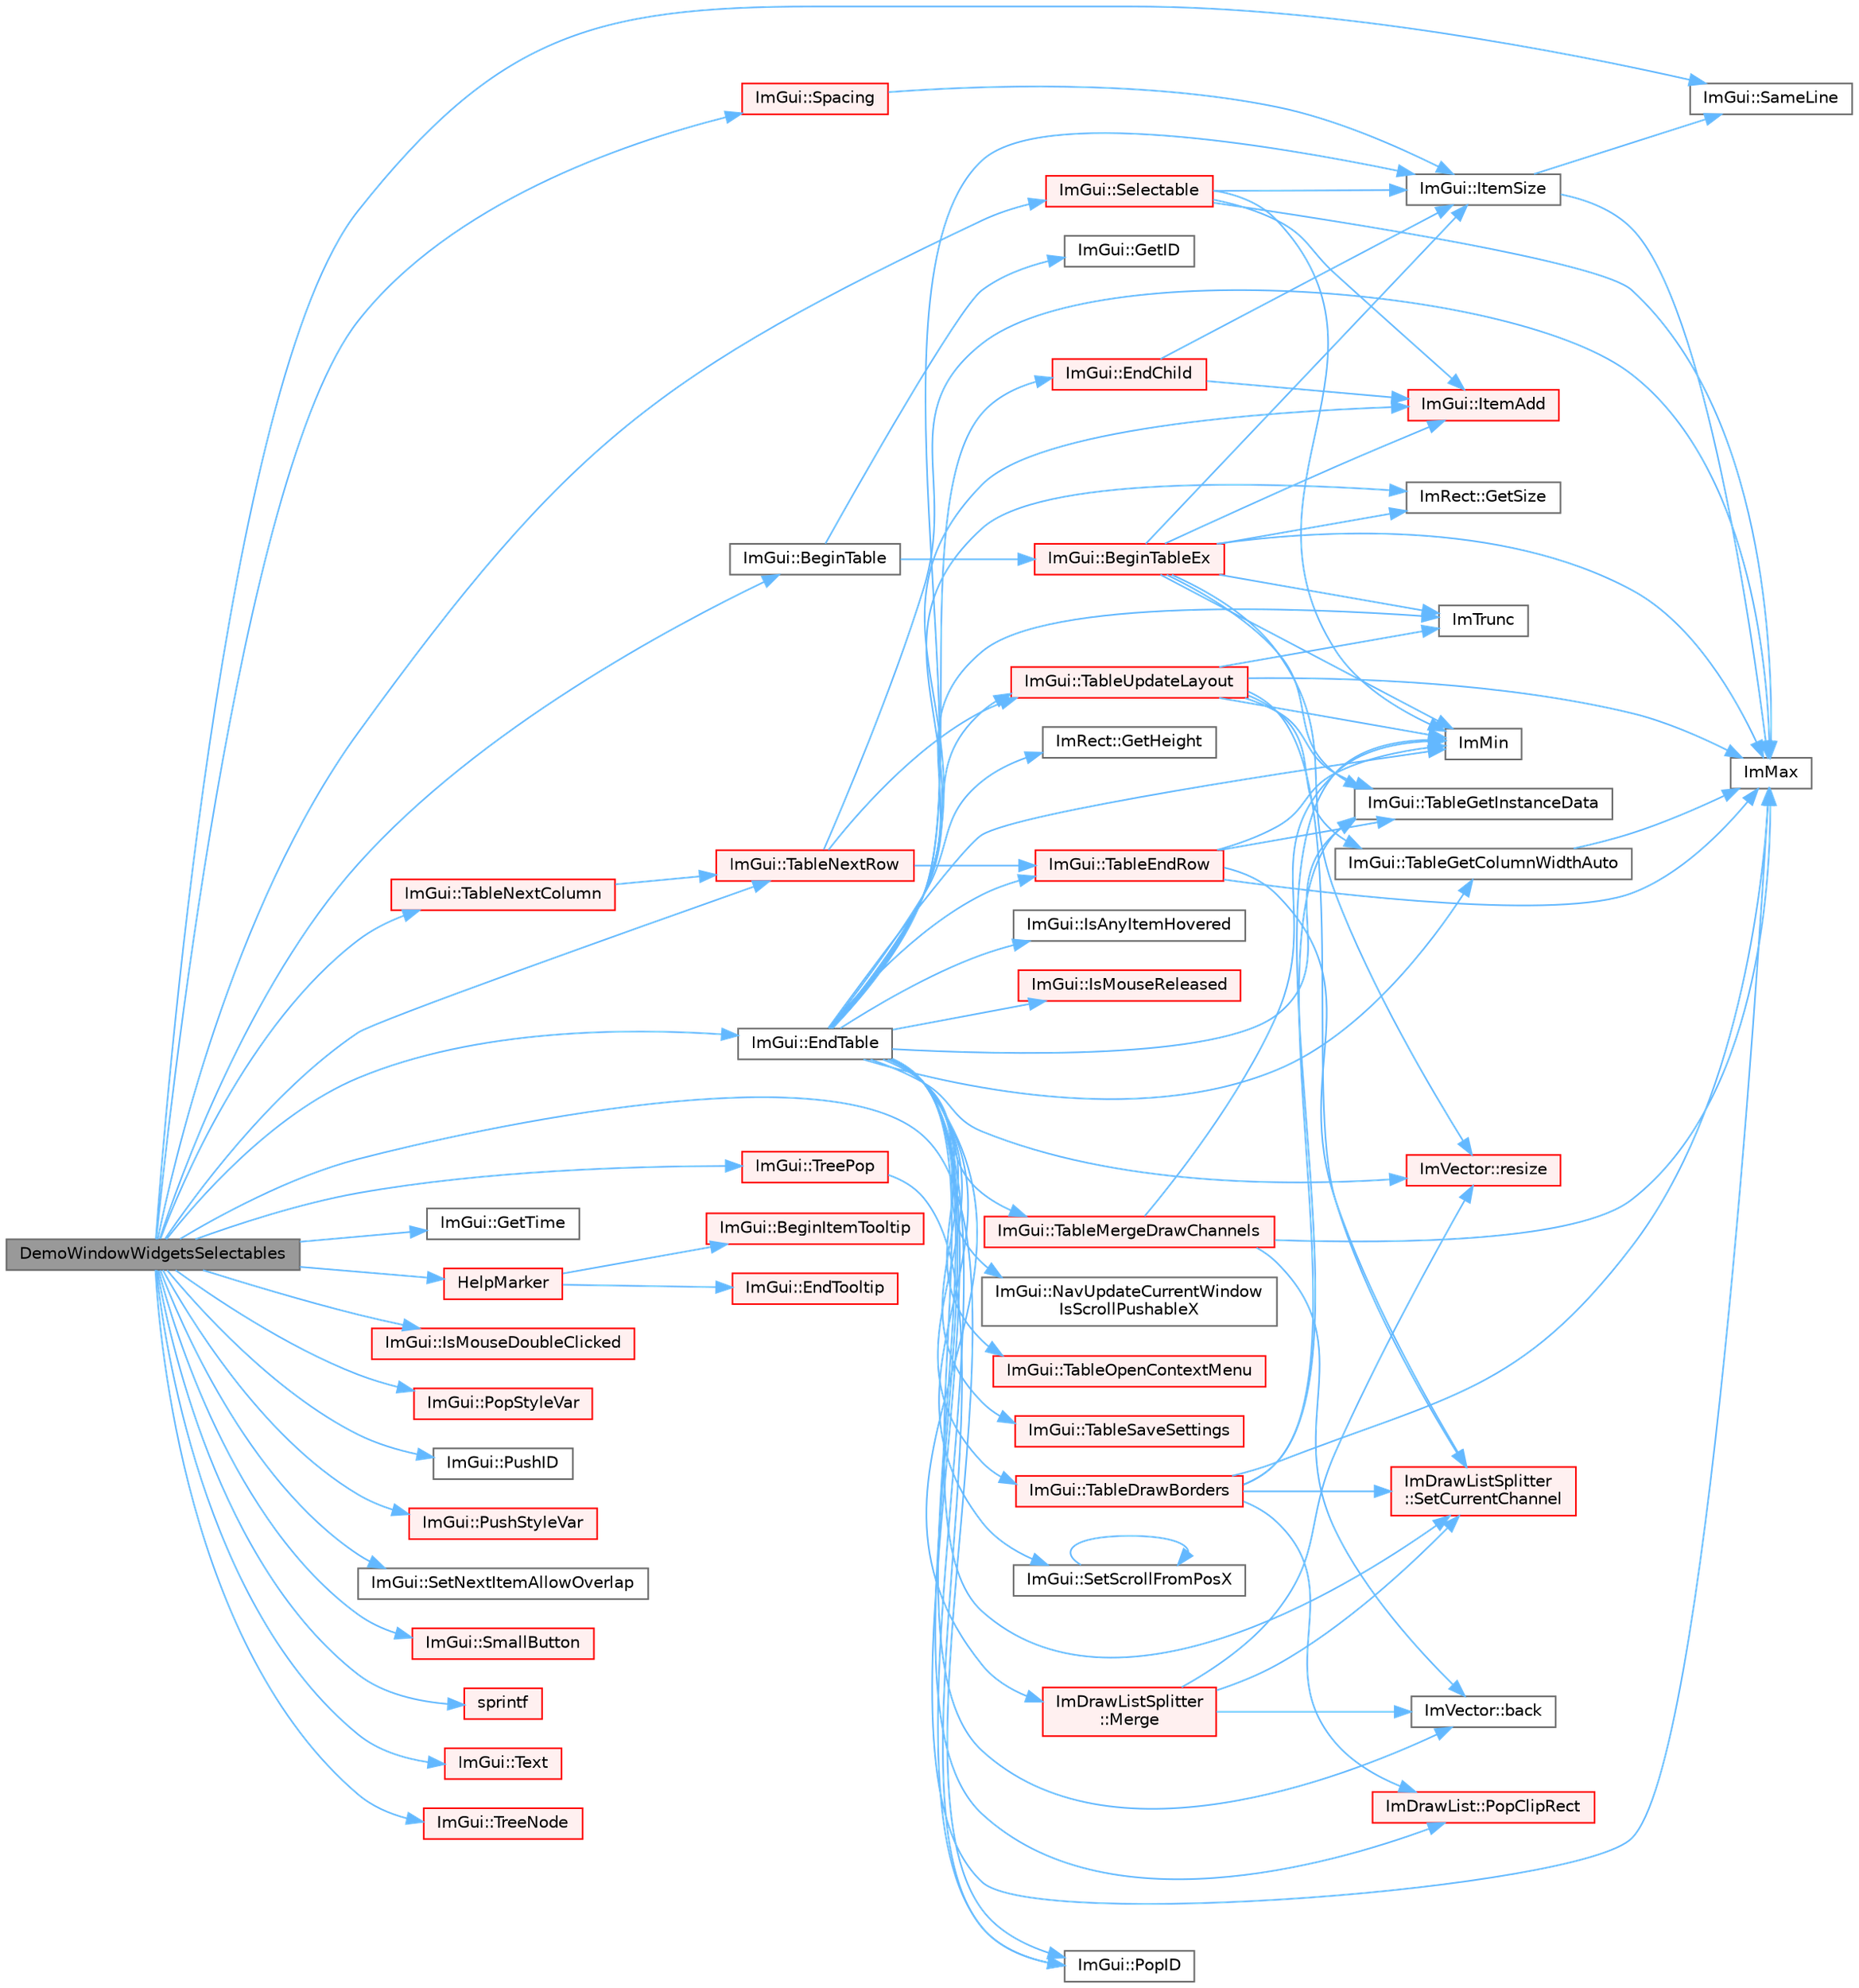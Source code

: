 digraph "DemoWindowWidgetsSelectables"
{
 // LATEX_PDF_SIZE
  bgcolor="transparent";
  edge [fontname=Helvetica,fontsize=10,labelfontname=Helvetica,labelfontsize=10];
  node [fontname=Helvetica,fontsize=10,shape=box,height=0.2,width=0.4];
  rankdir="LR";
  Node1 [id="Node000001",label="DemoWindowWidgetsSelectables",height=0.2,width=0.4,color="gray40", fillcolor="grey60", style="filled", fontcolor="black",tooltip=" "];
  Node1 -> Node2 [id="edge1_Node000001_Node000002",color="steelblue1",style="solid",tooltip=" "];
  Node2 [id="Node000002",label="ImGui::BeginTable",height=0.2,width=0.4,color="grey40", fillcolor="white", style="filled",URL="$namespace_im_gui.html#a7ab019bafef9850ab97375a6b52670d3",tooltip=" "];
  Node2 -> Node3 [id="edge2_Node000002_Node000003",color="steelblue1",style="solid",tooltip=" "];
  Node3 [id="Node000003",label="ImGui::BeginTableEx",height=0.2,width=0.4,color="red", fillcolor="#FFF0F0", style="filled",URL="$namespace_im_gui.html#a28046a30716afeb7738a82a5b19044ca",tooltip=" "];
  Node3 -> Node173 [id="edge3_Node000003_Node000173",color="steelblue1",style="solid",tooltip=" "];
  Node173 [id="Node000173",label="ImRect::GetSize",height=0.2,width=0.4,color="grey40", fillcolor="white", style="filled",URL="$struct_im_rect.html#ae459d9c50003058cfb34519a571aaf33",tooltip=" "];
  Node3 -> Node8 [id="edge4_Node000003_Node000008",color="steelblue1",style="solid",tooltip=" "];
  Node8 [id="Node000008",label="ImMax",height=0.2,width=0.4,color="grey40", fillcolor="white", style="filled",URL="$imgui__internal_8h.html#a7667efd95147d0422f140917c71a9226",tooltip=" "];
  Node3 -> Node9 [id="edge5_Node000003_Node000009",color="steelblue1",style="solid",tooltip=" "];
  Node9 [id="Node000009",label="ImMin",height=0.2,width=0.4,color="grey40", fillcolor="white", style="filled",URL="$imgui__internal_8h.html#a7f9d7828066a9d61b5630adcdf4655d3",tooltip=" "];
  Node3 -> Node100 [id="edge6_Node000003_Node000100",color="steelblue1",style="solid",tooltip=" "];
  Node100 [id="Node000100",label="ImTrunc",height=0.2,width=0.4,color="grey40", fillcolor="white", style="filled",URL="$imgui__internal_8h.html#a34870cae27ccd450c17ec3d3910b2da4",tooltip=" "];
  Node3 -> Node113 [id="edge7_Node000003_Node000113",color="steelblue1",style="solid",tooltip=" "];
  Node113 [id="Node000113",label="ImGui::ItemAdd",height=0.2,width=0.4,color="red", fillcolor="#FFF0F0", style="filled",URL="$namespace_im_gui.html#a0c2ccafc8d403c02a6590ac21157b9ac",tooltip=" "];
  Node3 -> Node174 [id="edge8_Node000003_Node000174",color="steelblue1",style="solid",tooltip=" "];
  Node174 [id="Node000174",label="ImGui::ItemSize",height=0.2,width=0.4,color="grey40", fillcolor="white", style="filled",URL="$namespace_im_gui.html#a4b5818a652d943ea54e0cec9fb3943d7",tooltip=" "];
  Node174 -> Node8 [id="edge9_Node000174_Node000008",color="steelblue1",style="solid",tooltip=" "];
  Node174 -> Node175 [id="edge10_Node000174_Node000175",color="steelblue1",style="solid",tooltip=" "];
  Node175 [id="Node000175",label="ImGui::SameLine",height=0.2,width=0.4,color="grey40", fillcolor="white", style="filled",URL="$namespace_im_gui.html#addd433eb3aae59119e341e80db474f66",tooltip=" "];
  Node3 -> Node108 [id="edge11_Node000003_Node000108",color="steelblue1",style="solid",tooltip=" "];
  Node108 [id="Node000108",label="ImVector::resize",height=0.2,width=0.4,color="red", fillcolor="#FFF0F0", style="filled",URL="$struct_im_vector.html#ac371dd62e56ae486b1a5038cf07eee56",tooltip=" "];
  Node3 -> Node309 [id="edge12_Node000003_Node000309",color="steelblue1",style="solid",tooltip=" "];
  Node309 [id="Node000309",label="ImGui::TableGetInstanceData",height=0.2,width=0.4,color="grey40", fillcolor="white", style="filled",URL="$namespace_im_gui.html#aaf5b122b1f088db308b44508c240b05f",tooltip=" "];
  Node2 -> Node546 [id="edge13_Node000002_Node000546",color="steelblue1",style="solid",tooltip=" "];
  Node546 [id="Node000546",label="ImGui::GetID",height=0.2,width=0.4,color="grey40", fillcolor="white", style="filled",URL="$namespace_im_gui.html#a3329b04bd4235e90ad9deb00ffb38ae4",tooltip=" "];
  Node1 -> Node299 [id="edge14_Node000001_Node000299",color="steelblue1",style="solid",tooltip=" "];
  Node299 [id="Node000299",label="ImGui::EndTable",height=0.2,width=0.4,color="grey40", fillcolor="white", style="filled",URL="$namespace_im_gui.html#a9c70aaa6464c2e51e6f3342da133ada1",tooltip=" "];
  Node299 -> Node157 [id="edge15_Node000299_Node000157",color="steelblue1",style="solid",tooltip=" "];
  Node157 [id="Node000157",label="ImVector::back",height=0.2,width=0.4,color="grey40", fillcolor="white", style="filled",URL="$struct_im_vector.html#a2d80e87e81b1b01143c8d8be93e6fde1",tooltip=" "];
  Node299 -> Node300 [id="edge16_Node000299_Node000300",color="steelblue1",style="solid",tooltip=" "];
  Node300 [id="Node000300",label="ImGui::EndChild",height=0.2,width=0.4,color="red", fillcolor="#FFF0F0", style="filled",URL="$namespace_im_gui.html#af8de559a88c1442d6df8c1b04c86e997",tooltip=" "];
  Node300 -> Node113 [id="edge17_Node000300_Node000113",color="steelblue1",style="solid",tooltip=" "];
  Node300 -> Node174 [id="edge18_Node000300_Node000174",color="steelblue1",style="solid",tooltip=" "];
  Node299 -> Node16 [id="edge19_Node000299_Node000016",color="steelblue1",style="solid",tooltip=" "];
  Node16 [id="Node000016",label="ImRect::GetHeight",height=0.2,width=0.4,color="grey40", fillcolor="white", style="filled",URL="$struct_im_rect.html#a748d8ae9cb26508951ec6e2f2df0625b",tooltip=" "];
  Node299 -> Node173 [id="edge20_Node000299_Node000173",color="steelblue1",style="solid",tooltip=" "];
  Node299 -> Node8 [id="edge21_Node000299_Node000008",color="steelblue1",style="solid",tooltip=" "];
  Node299 -> Node9 [id="edge22_Node000299_Node000009",color="steelblue1",style="solid",tooltip=" "];
  Node299 -> Node100 [id="edge23_Node000299_Node000100",color="steelblue1",style="solid",tooltip=" "];
  Node299 -> Node304 [id="edge24_Node000299_Node000304",color="steelblue1",style="solid",tooltip=" "];
  Node304 [id="Node000304",label="ImGui::IsAnyItemHovered",height=0.2,width=0.4,color="grey40", fillcolor="white", style="filled",URL="$namespace_im_gui.html#a0512146617bb55e24ebcfbe3ce6553d5",tooltip=" "];
  Node299 -> Node197 [id="edge25_Node000299_Node000197",color="steelblue1",style="solid",tooltip=" "];
  Node197 [id="Node000197",label="ImGui::IsMouseReleased",height=0.2,width=0.4,color="red", fillcolor="#FFF0F0", style="filled",URL="$namespace_im_gui.html#ae53a0c1818d2804e3b1331f0c1777434",tooltip=" "];
  Node299 -> Node113 [id="edge26_Node000299_Node000113",color="steelblue1",style="solid",tooltip=" "];
  Node299 -> Node174 [id="edge27_Node000299_Node000174",color="steelblue1",style="solid",tooltip=" "];
  Node299 -> Node155 [id="edge28_Node000299_Node000155",color="steelblue1",style="solid",tooltip=" "];
  Node155 [id="Node000155",label="ImDrawListSplitter\l::Merge",height=0.2,width=0.4,color="red", fillcolor="#FFF0F0", style="filled",URL="$struct_im_draw_list_splitter.html#af3fc4bad2abca9e481d476d1877ba5be",tooltip=" "];
  Node155 -> Node157 [id="edge29_Node000155_Node000157",color="steelblue1",style="solid",tooltip=" "];
  Node155 -> Node108 [id="edge30_Node000155_Node000108",color="steelblue1",style="solid",tooltip=" "];
  Node155 -> Node109 [id="edge31_Node000155_Node000109",color="steelblue1",style="solid",tooltip=" "];
  Node109 [id="Node000109",label="ImDrawListSplitter\l::SetCurrentChannel",height=0.2,width=0.4,color="red", fillcolor="#FFF0F0", style="filled",URL="$struct_im_draw_list_splitter.html#ad3797b0755caa07f3d69a9e3566eb0e5",tooltip=" "];
  Node299 -> Node160 [id="edge32_Node000299_Node000160",color="steelblue1",style="solid",tooltip=" "];
  Node160 [id="Node000160",label="ImGui::NavUpdateCurrentWindow\lIsScrollPushableX",height=0.2,width=0.4,color="grey40", fillcolor="white", style="filled",URL="$namespace_im_gui.html#a5c0c081852a520c006a0b084d0e8b0cb",tooltip=" "];
  Node299 -> Node305 [id="edge33_Node000299_Node000305",color="steelblue1",style="solid",tooltip=" "];
  Node305 [id="Node000305",label="ImDrawList::PopClipRect",height=0.2,width=0.4,color="red", fillcolor="#FFF0F0", style="filled",URL="$struct_im_draw_list.html#a44f40c59ca755f559020f5a7fa81103a",tooltip=" "];
  Node299 -> Node98 [id="edge34_Node000299_Node000098",color="steelblue1",style="solid",tooltip=" "];
  Node98 [id="Node000098",label="ImGui::PopID",height=0.2,width=0.4,color="grey40", fillcolor="white", style="filled",URL="$namespace_im_gui.html#aba0b2d8f890a5d435ae43d0c4a2d4dd1",tooltip=" "];
  Node299 -> Node108 [id="edge35_Node000299_Node000108",color="steelblue1",style="solid",tooltip=" "];
  Node299 -> Node109 [id="edge36_Node000299_Node000109",color="steelblue1",style="solid",tooltip=" "];
  Node299 -> Node306 [id="edge37_Node000299_Node000306",color="steelblue1",style="solid",tooltip=" "];
  Node306 [id="Node000306",label="ImGui::SetScrollFromPosX",height=0.2,width=0.4,color="grey40", fillcolor="white", style="filled",URL="$namespace_im_gui.html#ad244660a2f3f2999f645feb9fbdfe0ec",tooltip=" "];
  Node306 -> Node306 [id="edge38_Node000306_Node000306",color="steelblue1",style="solid",tooltip=" "];
  Node299 -> Node307 [id="edge39_Node000299_Node000307",color="steelblue1",style="solid",tooltip=" "];
  Node307 [id="Node000307",label="ImGui::TableDrawBorders",height=0.2,width=0.4,color="red", fillcolor="#FFF0F0", style="filled",URL="$namespace_im_gui.html#a506d5b52f032c72503c4e87535a3d04d",tooltip=" "];
  Node307 -> Node8 [id="edge40_Node000307_Node000008",color="steelblue1",style="solid",tooltip=" "];
  Node307 -> Node9 [id="edge41_Node000307_Node000009",color="steelblue1",style="solid",tooltip=" "];
  Node307 -> Node305 [id="edge42_Node000307_Node000305",color="steelblue1",style="solid",tooltip=" "];
  Node307 -> Node109 [id="edge43_Node000307_Node000109",color="steelblue1",style="solid",tooltip=" "];
  Node307 -> Node309 [id="edge44_Node000307_Node000309",color="steelblue1",style="solid",tooltip=" "];
  Node299 -> Node310 [id="edge45_Node000299_Node000310",color="steelblue1",style="solid",tooltip=" "];
  Node310 [id="Node000310",label="ImGui::TableEndRow",height=0.2,width=0.4,color="red", fillcolor="#FFF0F0", style="filled",URL="$namespace_im_gui.html#a6bc4ce6f7ff9f8268473f5e538a1181f",tooltip=" "];
  Node310 -> Node8 [id="edge46_Node000310_Node000008",color="steelblue1",style="solid",tooltip=" "];
  Node310 -> Node9 [id="edge47_Node000310_Node000009",color="steelblue1",style="solid",tooltip=" "];
  Node310 -> Node109 [id="edge48_Node000310_Node000109",color="steelblue1",style="solid",tooltip=" "];
  Node310 -> Node309 [id="edge49_Node000310_Node000309",color="steelblue1",style="solid",tooltip=" "];
  Node299 -> Node313 [id="edge50_Node000299_Node000313",color="steelblue1",style="solid",tooltip=" "];
  Node313 [id="Node000313",label="ImGui::TableGetColumnWidthAuto",height=0.2,width=0.4,color="grey40", fillcolor="white", style="filled",URL="$namespace_im_gui.html#adb37a5d79b71507de590924cd53e1e62",tooltip=" "];
  Node313 -> Node8 [id="edge51_Node000313_Node000008",color="steelblue1",style="solid",tooltip=" "];
  Node299 -> Node309 [id="edge52_Node000299_Node000309",color="steelblue1",style="solid",tooltip=" "];
  Node299 -> Node314 [id="edge53_Node000299_Node000314",color="steelblue1",style="solid",tooltip=" "];
  Node314 [id="Node000314",label="ImGui::TableMergeDrawChannels",height=0.2,width=0.4,color="red", fillcolor="#FFF0F0", style="filled",URL="$namespace_im_gui.html#a0bf2259f81cd376b6790fe13dea70a22",tooltip=" "];
  Node314 -> Node157 [id="edge54_Node000314_Node000157",color="steelblue1",style="solid",tooltip=" "];
  Node314 -> Node8 [id="edge55_Node000314_Node000008",color="steelblue1",style="solid",tooltip=" "];
  Node314 -> Node9 [id="edge56_Node000314_Node000009",color="steelblue1",style="solid",tooltip=" "];
  Node299 -> Node319 [id="edge57_Node000299_Node000319",color="steelblue1",style="solid",tooltip=" "];
  Node319 [id="Node000319",label="ImGui::TableOpenContextMenu",height=0.2,width=0.4,color="red", fillcolor="#FFF0F0", style="filled",URL="$namespace_im_gui.html#afa05e82c8b5239452806770e5f9efd70",tooltip=" "];
  Node299 -> Node320 [id="edge58_Node000299_Node000320",color="steelblue1",style="solid",tooltip=" "];
  Node320 [id="Node000320",label="ImGui::TableSaveSettings",height=0.2,width=0.4,color="red", fillcolor="#FFF0F0", style="filled",URL="$namespace_im_gui.html#aadf0917c8bc98aaab0bf3c7667b19afe",tooltip=" "];
  Node299 -> Node326 [id="edge59_Node000299_Node000326",color="steelblue1",style="solid",tooltip=" "];
  Node326 [id="Node000326",label="ImGui::TableUpdateLayout",height=0.2,width=0.4,color="red", fillcolor="#FFF0F0", style="filled",URL="$namespace_im_gui.html#a890d76a0ec9efc98765c226884e3e32a",tooltip=" "];
  Node326 -> Node8 [id="edge60_Node000326_Node000008",color="steelblue1",style="solid",tooltip=" "];
  Node326 -> Node9 [id="edge61_Node000326_Node000009",color="steelblue1",style="solid",tooltip=" "];
  Node326 -> Node100 [id="edge62_Node000326_Node000100",color="steelblue1",style="solid",tooltip=" "];
  Node326 -> Node109 [id="edge63_Node000326_Node000109",color="steelblue1",style="solid",tooltip=" "];
  Node326 -> Node313 [id="edge64_Node000326_Node000313",color="steelblue1",style="solid",tooltip=" "];
  Node326 -> Node309 [id="edge65_Node000326_Node000309",color="steelblue1",style="solid",tooltip=" "];
  Node1 -> Node547 [id="edge66_Node000001_Node000547",color="steelblue1",style="solid",tooltip=" "];
  Node547 [id="Node000547",label="ImGui::GetTime",height=0.2,width=0.4,color="grey40", fillcolor="white", style="filled",URL="$namespace_im_gui.html#a3f983cf463367c8fd3a3d5793639dc59",tooltip=" "];
  Node1 -> Node548 [id="edge67_Node000001_Node000548",color="steelblue1",style="solid",tooltip=" "];
  Node548 [id="Node000548",label="HelpMarker",height=0.2,width=0.4,color="red", fillcolor="#FFF0F0", style="filled",URL="$imgui__demo_8cpp.html#ae82388701c37c8cbb88a0304ca0f033b",tooltip=" "];
  Node548 -> Node549 [id="edge68_Node000548_Node000549",color="steelblue1",style="solid",tooltip=" "];
  Node549 [id="Node000549",label="ImGui::BeginItemTooltip",height=0.2,width=0.4,color="red", fillcolor="#FFF0F0", style="filled",URL="$namespace_im_gui.html#a0557ed1d3f89dcb5d25311bf3099ddf5",tooltip=" "];
  Node548 -> Node86 [id="edge69_Node000548_Node000086",color="steelblue1",style="solid",tooltip=" "];
  Node86 [id="Node000086",label="ImGui::EndTooltip",height=0.2,width=0.4,color="red", fillcolor="#FFF0F0", style="filled",URL="$namespace_im_gui.html#ac8d75c160cfdf43d512f773ca133a1c6",tooltip=" "];
  Node1 -> Node351 [id="edge70_Node000001_Node000351",color="steelblue1",style="solid",tooltip=" "];
  Node351 [id="Node000351",label="ImGui::IsMouseDoubleClicked",height=0.2,width=0.4,color="red", fillcolor="#FFF0F0", style="filled",URL="$namespace_im_gui.html#a2cc28f85bd97eecf708ce78c11761fb9",tooltip=" "];
  Node1 -> Node98 [id="edge71_Node000001_Node000098",color="steelblue1",style="solid",tooltip=" "];
  Node1 -> Node254 [id="edge72_Node000001_Node000254",color="steelblue1",style="solid",tooltip=" "];
  Node254 [id="Node000254",label="ImGui::PopStyleVar",height=0.2,width=0.4,color="red", fillcolor="#FFF0F0", style="filled",URL="$namespace_im_gui.html#a14116e57d81e326adef2a702e65781d4",tooltip=" "];
  Node1 -> Node99 [id="edge73_Node000001_Node000099",color="steelblue1",style="solid",tooltip=" "];
  Node99 [id="Node000099",label="ImGui::PushID",height=0.2,width=0.4,color="grey40", fillcolor="white", style="filled",URL="$namespace_im_gui.html#a27a8533605dc5b8cabf161bf7715bbde",tooltip=" "];
  Node1 -> Node522 [id="edge74_Node000001_Node000522",color="steelblue1",style="solid",tooltip=" "];
  Node522 [id="Node000522",label="ImGui::PushStyleVar",height=0.2,width=0.4,color="red", fillcolor="#FFF0F0", style="filled",URL="$namespace_im_gui.html#aab3f43009094462cf2a5eb554785949b",tooltip=" "];
  Node1 -> Node175 [id="edge75_Node000001_Node000175",color="steelblue1",style="solid",tooltip=" "];
  Node1 -> Node280 [id="edge76_Node000001_Node000280",color="steelblue1",style="solid",tooltip=" "];
  Node280 [id="Node000280",label="ImGui::Selectable",height=0.2,width=0.4,color="red", fillcolor="#FFF0F0", style="filled",URL="$namespace_im_gui.html#af98575238bda183a523df19fb447af60",tooltip=" "];
  Node280 -> Node8 [id="edge77_Node000280_Node000008",color="steelblue1",style="solid",tooltip=" "];
  Node280 -> Node9 [id="edge78_Node000280_Node000009",color="steelblue1",style="solid",tooltip=" "];
  Node280 -> Node113 [id="edge79_Node000280_Node000113",color="steelblue1",style="solid",tooltip=" "];
  Node280 -> Node174 [id="edge80_Node000280_Node000174",color="steelblue1",style="solid",tooltip=" "];
  Node1 -> Node559 [id="edge81_Node000001_Node000559",color="steelblue1",style="solid",tooltip=" "];
  Node559 [id="Node000559",label="ImGui::SetNextItemAllowOverlap",height=0.2,width=0.4,color="grey40", fillcolor="white", style="filled",URL="$namespace_im_gui.html#aeccccafb037bb9ab9128e5c518b585a3",tooltip=" "];
  Node1 -> Node560 [id="edge82_Node000001_Node000560",color="steelblue1",style="solid",tooltip=" "];
  Node560 [id="Node000560",label="ImGui::SmallButton",height=0.2,width=0.4,color="red", fillcolor="#FFF0F0", style="filled",URL="$namespace_im_gui.html#a5b76ec69758aeb0a00a66f142f7a4fb2",tooltip=" "];
  Node1 -> Node562 [id="edge83_Node000001_Node000562",color="steelblue1",style="solid",tooltip=" "];
  Node562 [id="Node000562",label="ImGui::Spacing",height=0.2,width=0.4,color="red", fillcolor="#FFF0F0", style="filled",URL="$namespace_im_gui.html#a2659e2bfe84b4cad0facd65d5c1ac90d",tooltip=" "];
  Node562 -> Node174 [id="edge84_Node000562_Node000174",color="steelblue1",style="solid",tooltip=" "];
  Node1 -> Node563 [id="edge85_Node000001_Node000563",color="steelblue1",style="solid",tooltip=" "];
  Node563 [id="Node000563",label="sprintf",height=0.2,width=0.4,color="red", fillcolor="#FFF0F0", style="filled",URL="$printf_8h.html#aa7d2e7e454d3fe606a71504a119dc894",tooltip=" "];
  Node1 -> Node595 [id="edge86_Node000001_Node000595",color="steelblue1",style="solid",tooltip=" "];
  Node595 [id="Node000595",label="ImGui::TableNextColumn",height=0.2,width=0.4,color="red", fillcolor="#FFF0F0", style="filled",URL="$namespace_im_gui.html#ac9925e8335f55449b1be988829e37ba5",tooltip=" "];
  Node595 -> Node597 [id="edge87_Node000595_Node000597",color="steelblue1",style="solid",tooltip=" "];
  Node597 [id="Node000597",label="ImGui::TableNextRow",height=0.2,width=0.4,color="red", fillcolor="#FFF0F0", style="filled",URL="$namespace_im_gui.html#a33511cbfe04b545a1a51b514ab6c208c",tooltip=" "];
  Node597 -> Node8 [id="edge88_Node000597_Node000008",color="steelblue1",style="solid",tooltip=" "];
  Node597 -> Node310 [id="edge89_Node000597_Node000310",color="steelblue1",style="solid",tooltip=" "];
  Node597 -> Node326 [id="edge90_Node000597_Node000326",color="steelblue1",style="solid",tooltip=" "];
  Node1 -> Node597 [id="edge91_Node000001_Node000597",color="steelblue1",style="solid",tooltip=" "];
  Node1 -> Node600 [id="edge92_Node000001_Node000600",color="steelblue1",style="solid",tooltip=" "];
  Node600 [id="Node000600",label="ImGui::Text",height=0.2,width=0.4,color="red", fillcolor="#FFF0F0", style="filled",URL="$namespace_im_gui.html#a9e7b83611fe441d54fad2effb4bf4965",tooltip=" "];
  Node1 -> Node601 [id="edge93_Node000001_Node000601",color="steelblue1",style="solid",tooltip=" "];
  Node601 [id="Node000601",label="ImGui::TreeNode",height=0.2,width=0.4,color="red", fillcolor="#FFF0F0", style="filled",URL="$namespace_im_gui.html#a4dff507ce8bbe0da9556bb50b1e60d7f",tooltip=" "];
  Node1 -> Node358 [id="edge94_Node000001_Node000358",color="steelblue1",style="solid",tooltip=" "];
  Node358 [id="Node000358",label="ImGui::TreePop",height=0.2,width=0.4,color="red", fillcolor="#FFF0F0", style="filled",URL="$namespace_im_gui.html#a41ecf265e5f678c78fc9c30b3cf2077f",tooltip=" "];
  Node358 -> Node98 [id="edge95_Node000358_Node000098",color="steelblue1",style="solid",tooltip=" "];
}
